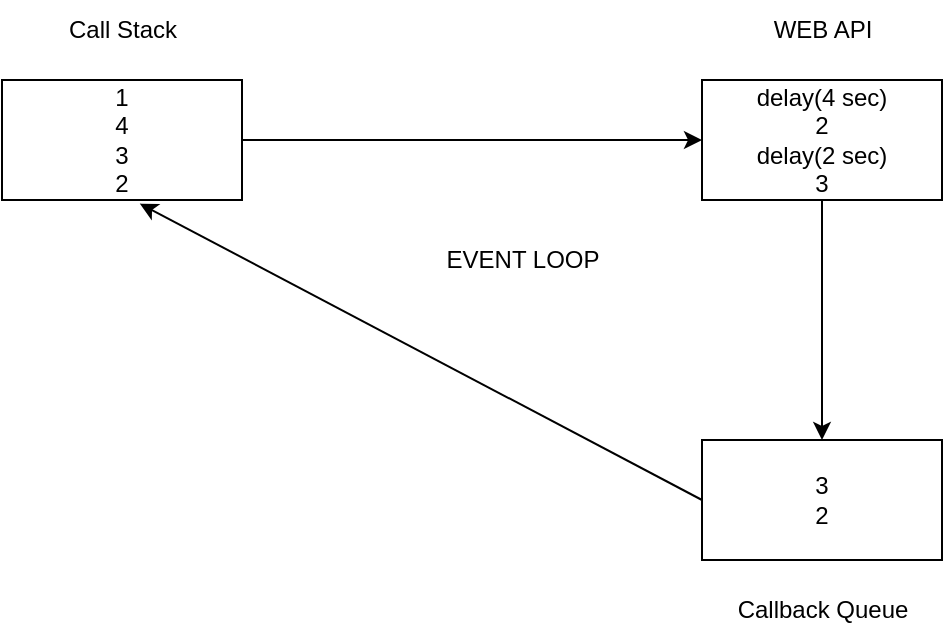 <mxfile>
    <diagram id="8WrMU4r1IrKYfLOJd-us" name="Page-1">
        <mxGraphModel dx="1018" dy="442" grid="1" gridSize="10" guides="1" tooltips="1" connect="1" arrows="1" fold="1" page="1" pageScale="1" pageWidth="850" pageHeight="1100" math="0" shadow="0">
            <root>
                <mxCell id="0"/>
                <mxCell id="1" parent="0"/>
                <mxCell id="3" style="edgeStyle=none;html=1;exitX=1;exitY=0.5;exitDx=0;exitDy=0;entryX=0;entryY=0.5;entryDx=0;entryDy=0;" edge="1" parent="1" source="2" target="4">
                    <mxGeometry relative="1" as="geometry">
                        <mxPoint x="550" y="180.353" as="targetPoint"/>
                    </mxGeometry>
                </mxCell>
                <mxCell id="2" value="1&lt;br&gt;4&lt;br&gt;3&lt;br&gt;2" style="whiteSpace=wrap;html=1;" vertex="1" parent="1">
                    <mxGeometry x="200" y="150" width="120" height="60" as="geometry"/>
                </mxCell>
                <mxCell id="5" style="edgeStyle=none;html=1;exitX=0.5;exitY=1;exitDx=0;exitDy=0;entryX=0.5;entryY=0;entryDx=0;entryDy=0;" edge="1" parent="1" source="4" target="6">
                    <mxGeometry relative="1" as="geometry">
                        <mxPoint x="609.647" y="330.0" as="targetPoint"/>
                    </mxGeometry>
                </mxCell>
                <mxCell id="4" value="delay(4 sec)&lt;br&gt;2&lt;br&gt;delay(2 sec)&lt;br&gt;3" style="whiteSpace=wrap;html=1;" vertex="1" parent="1">
                    <mxGeometry x="550" y="150" width="120" height="60" as="geometry"/>
                </mxCell>
                <mxCell id="7" style="edgeStyle=none;html=1;exitX=0;exitY=0.5;exitDx=0;exitDy=0;entryX=0.574;entryY=1.03;entryDx=0;entryDy=0;entryPerimeter=0;" edge="1" parent="1" source="6" target="2">
                    <mxGeometry relative="1" as="geometry"/>
                </mxCell>
                <mxCell id="6" value="3&lt;br&gt;2" style="whiteSpace=wrap;html=1;" vertex="1" parent="1">
                    <mxGeometry x="550" y="330" width="120" height="60" as="geometry"/>
                </mxCell>
                <mxCell id="8" value="Call Stack" style="text;html=1;align=center;verticalAlign=middle;resizable=0;points=[];autosize=1;strokeColor=none;fillColor=none;" vertex="1" parent="1">
                    <mxGeometry x="220" y="110" width="80" height="30" as="geometry"/>
                </mxCell>
                <mxCell id="9" value="WEB API" style="text;html=1;align=center;verticalAlign=middle;resizable=0;points=[];autosize=1;strokeColor=none;fillColor=none;" vertex="1" parent="1">
                    <mxGeometry x="575" y="110" width="70" height="30" as="geometry"/>
                </mxCell>
                <mxCell id="10" value="Callback Queue" style="text;html=1;align=center;verticalAlign=middle;resizable=0;points=[];autosize=1;strokeColor=none;fillColor=none;" vertex="1" parent="1">
                    <mxGeometry x="555" y="400" width="110" height="30" as="geometry"/>
                </mxCell>
                <mxCell id="11" value="EVENT LOOP" style="text;html=1;align=center;verticalAlign=middle;resizable=0;points=[];autosize=1;strokeColor=none;fillColor=none;" vertex="1" parent="1">
                    <mxGeometry x="410" y="225" width="100" height="30" as="geometry"/>
                </mxCell>
            </root>
        </mxGraphModel>
    </diagram>
</mxfile>
